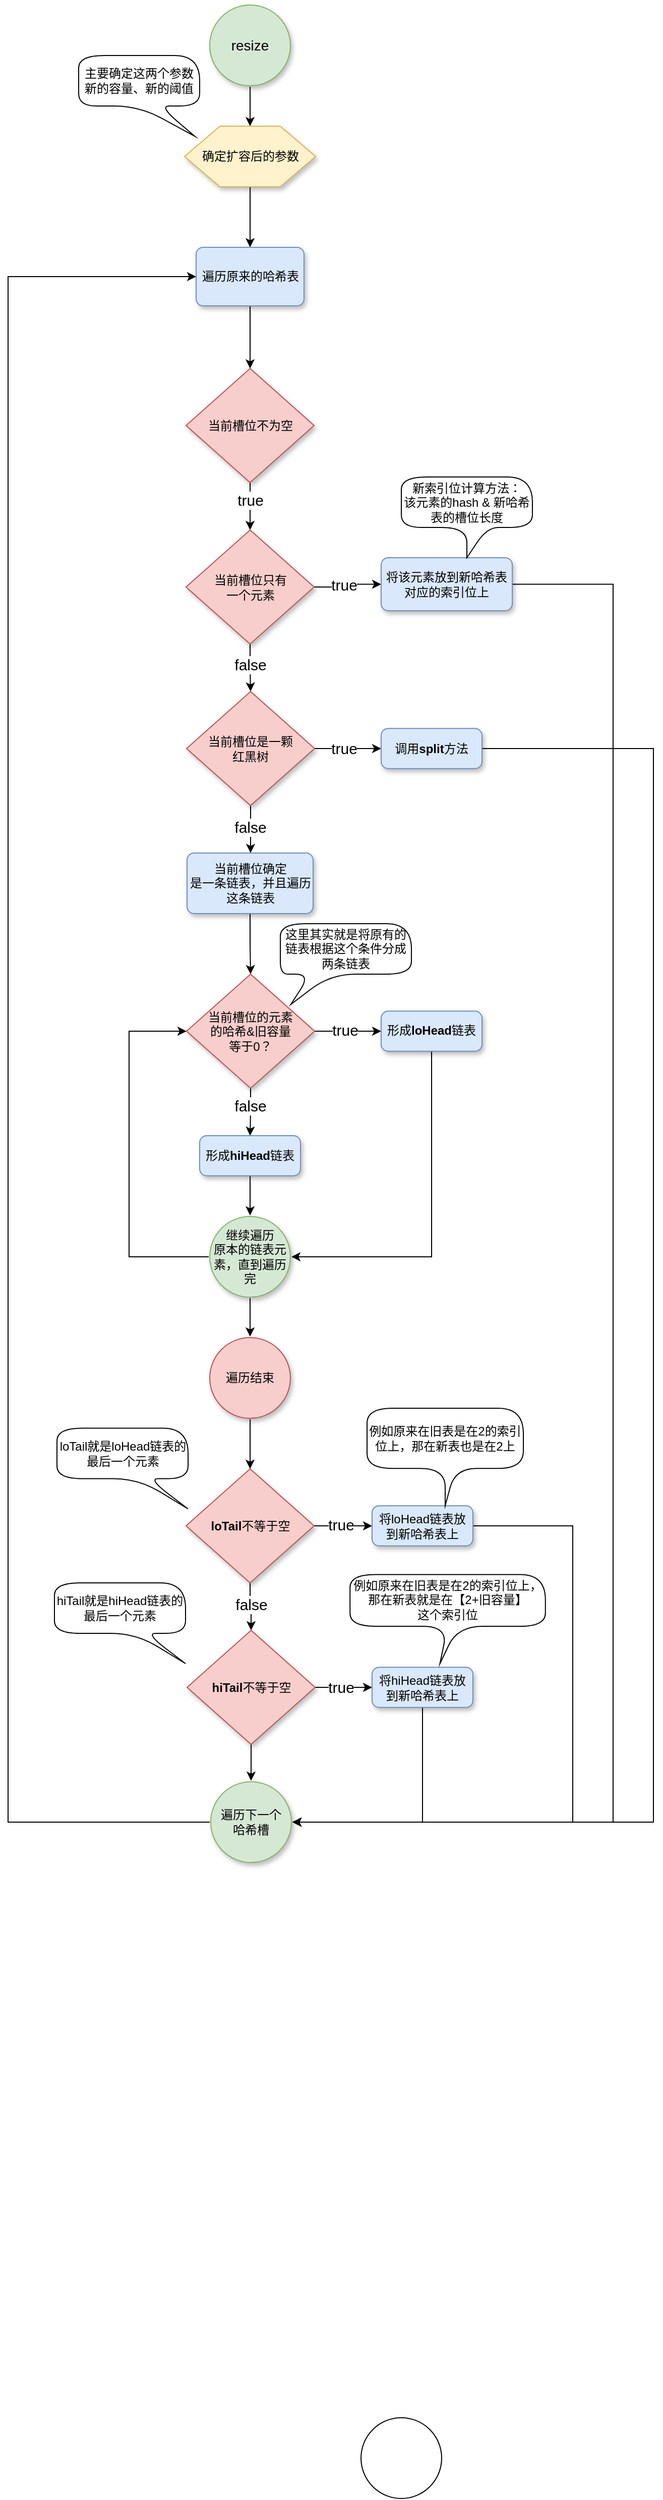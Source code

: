 <mxfile version="18.2.0" type="github">
  <diagram id="PuM2QEDBa-cXQWB-A6vJ" name="第 1 页">
    <mxGraphModel dx="1422" dy="762" grid="1" gridSize="10" guides="1" tooltips="1" connect="1" arrows="1" fold="1" page="0" pageScale="1" pageWidth="827" pageHeight="1169" math="0" shadow="0">
      <root>
        <mxCell id="0" />
        <mxCell id="1" parent="0" />
        <mxCell id="a2cnZ2QDwMQIBshHrTLa-3" value="" style="edgeStyle=orthogonalEdgeStyle;rounded=0;orthogonalLoop=1;jettySize=auto;html=1;" edge="1" parent="1" source="a2cnZ2QDwMQIBshHrTLa-1" target="a2cnZ2QDwMQIBshHrTLa-2">
          <mxGeometry relative="1" as="geometry" />
        </mxCell>
        <mxCell id="a2cnZ2QDwMQIBshHrTLa-1" value="resize" style="strokeWidth=1;html=1;shape=mxgraph.flowchart.start_2;whiteSpace=wrap;labelBorderColor=none;strokeColor=#82b366;perimeterSpacing=1;fillColor=#d5e8d4;shadow=1;fontSize=14;" vertex="1" parent="1">
          <mxGeometry x="400" y="40" width="80" height="80" as="geometry" />
        </mxCell>
        <mxCell id="a2cnZ2QDwMQIBshHrTLa-6" value="" style="edgeStyle=orthogonalEdgeStyle;rounded=0;orthogonalLoop=1;jettySize=auto;html=1;" edge="1" parent="1" source="a2cnZ2QDwMQIBshHrTLa-2" target="a2cnZ2QDwMQIBshHrTLa-5">
          <mxGeometry relative="1" as="geometry" />
        </mxCell>
        <mxCell id="a2cnZ2QDwMQIBshHrTLa-2" value="确定扩容后的参数" style="verticalLabelPosition=middle;verticalAlign=middle;html=1;shape=hexagon;perimeter=hexagonPerimeter2;arcSize=6;size=0.27;shadow=1;labelBorderColor=none;fontSize=12;strokeColor=#d6b656;strokeWidth=1;labelPosition=center;align=center;fillColor=#fff2cc;" vertex="1" parent="1">
          <mxGeometry x="375" y="160" width="130" height="60" as="geometry" />
        </mxCell>
        <mxCell id="a2cnZ2QDwMQIBshHrTLa-4" value="主要确定这两个参数新的容量、新的阈值" style="shape=callout;whiteSpace=wrap;html=1;perimeter=calloutPerimeter;rounded=1;arcSize=50;position2=0.96;" vertex="1" parent="1">
          <mxGeometry x="270" y="90" width="120" height="80" as="geometry" />
        </mxCell>
        <mxCell id="a2cnZ2QDwMQIBshHrTLa-8" value="" style="edgeStyle=orthogonalEdgeStyle;rounded=0;orthogonalLoop=1;jettySize=auto;html=1;" edge="1" parent="1" source="a2cnZ2QDwMQIBshHrTLa-5" target="a2cnZ2QDwMQIBshHrTLa-7">
          <mxGeometry relative="1" as="geometry" />
        </mxCell>
        <mxCell id="a2cnZ2QDwMQIBshHrTLa-5" value="遍历原来的哈希表" style="rounded=1;whiteSpace=wrap;html=1;absoluteArcSize=1;arcSize=14;strokeWidth=1;fillColor=#dae8fc;strokeColor=#6c8ebf;shadow=1;" vertex="1" parent="1">
          <mxGeometry x="386.5" y="280" width="107" height="58" as="geometry" />
        </mxCell>
        <mxCell id="a2cnZ2QDwMQIBshHrTLa-10" value="" style="edgeStyle=orthogonalEdgeStyle;rounded=0;orthogonalLoop=1;jettySize=auto;html=1;" edge="1" parent="1" source="a2cnZ2QDwMQIBshHrTLa-7" target="a2cnZ2QDwMQIBshHrTLa-9">
          <mxGeometry relative="1" as="geometry" />
        </mxCell>
        <mxCell id="a2cnZ2QDwMQIBshHrTLa-7" value="当前槽位不为空" style="strokeWidth=1;html=1;shape=mxgraph.flowchart.decision;whiteSpace=wrap;fillColor=#f8cecc;strokeColor=#b85450;shadow=1;" vertex="1" parent="1">
          <mxGeometry x="376.5" y="400" width="127" height="113" as="geometry" />
        </mxCell>
        <mxCell id="a2cnZ2QDwMQIBshHrTLa-13" value="" style="edgeStyle=orthogonalEdgeStyle;rounded=0;orthogonalLoop=1;jettySize=auto;html=1;fontSize=15;" edge="1" parent="1" source="a2cnZ2QDwMQIBshHrTLa-9" target="a2cnZ2QDwMQIBshHrTLa-12">
          <mxGeometry relative="1" as="geometry" />
        </mxCell>
        <mxCell id="a2cnZ2QDwMQIBshHrTLa-17" value="" style="edgeStyle=orthogonalEdgeStyle;rounded=0;orthogonalLoop=1;jettySize=auto;html=1;fontSize=15;" edge="1" parent="1" source="a2cnZ2QDwMQIBshHrTLa-9" target="a2cnZ2QDwMQIBshHrTLa-16">
          <mxGeometry relative="1" as="geometry" />
        </mxCell>
        <mxCell id="a2cnZ2QDwMQIBshHrTLa-9" value="当前槽位只有&lt;br&gt;一个元素" style="strokeWidth=1;html=1;shape=mxgraph.flowchart.decision;whiteSpace=wrap;fillColor=#f8cecc;strokeColor=#b85450;shadow=1;" vertex="1" parent="1">
          <mxGeometry x="376.5" y="560" width="127" height="113" as="geometry" />
        </mxCell>
        <mxCell id="a2cnZ2QDwMQIBshHrTLa-11" value="true" style="edgeLabel;html=1;align=center;verticalAlign=middle;resizable=0;points=[];fontSize=15;" vertex="1" connectable="0" parent="1">
          <mxGeometry x="440" y="530" as="geometry" />
        </mxCell>
        <mxCell id="a2cnZ2QDwMQIBshHrTLa-100" style="edgeStyle=orthogonalEdgeStyle;rounded=0;orthogonalLoop=1;jettySize=auto;html=1;exitX=1;exitY=0.5;exitDx=0;exitDy=0;fontSize=12;entryX=1;entryY=0.5;entryDx=0;entryDy=0;entryPerimeter=0;" edge="1" parent="1" source="a2cnZ2QDwMQIBshHrTLa-12" target="a2cnZ2QDwMQIBshHrTLa-94">
          <mxGeometry relative="1" as="geometry">
            <mxPoint x="970" y="2101" as="targetPoint" />
            <Array as="points">
              <mxPoint x="800" y="614" />
              <mxPoint x="800" y="1840" />
            </Array>
          </mxGeometry>
        </mxCell>
        <mxCell id="a2cnZ2QDwMQIBshHrTLa-12" value="将该元素放到新哈希表对应的索引位上" style="rounded=1;whiteSpace=wrap;html=1;absoluteArcSize=1;arcSize=14;strokeWidth=1;fillColor=#dae8fc;strokeColor=#6c8ebf;shadow=1;" vertex="1" parent="1">
          <mxGeometry x="570" y="587.5" width="130" height="52.5" as="geometry" />
        </mxCell>
        <mxCell id="a2cnZ2QDwMQIBshHrTLa-14" value="true" style="edgeLabel;html=1;align=center;verticalAlign=middle;resizable=0;points=[];fontSize=15;" vertex="1" connectable="0" parent="1">
          <mxGeometry x="461" y="538" as="geometry">
            <mxPoint x="72" y="76" as="offset" />
          </mxGeometry>
        </mxCell>
        <mxCell id="a2cnZ2QDwMQIBshHrTLa-15" value="新索引位计算方法：&lt;br&gt;该元素的hash &amp;amp;&amp;nbsp;新哈希表的槽位长度" style="shape=callout;whiteSpace=wrap;html=1;perimeter=calloutPerimeter;rounded=1;arcSize=50;position2=0.5;" vertex="1" parent="1">
          <mxGeometry x="590" y="507.5" width="130" height="80" as="geometry" />
        </mxCell>
        <mxCell id="a2cnZ2QDwMQIBshHrTLa-20" value="" style="edgeStyle=orthogonalEdgeStyle;rounded=0;orthogonalLoop=1;jettySize=auto;html=1;fontSize=15;" edge="1" parent="1" source="a2cnZ2QDwMQIBshHrTLa-16">
          <mxGeometry relative="1" as="geometry">
            <mxPoint x="440.5" y="880" as="targetPoint" />
          </mxGeometry>
        </mxCell>
        <mxCell id="a2cnZ2QDwMQIBshHrTLa-24" value="" style="edgeStyle=orthogonalEdgeStyle;rounded=0;orthogonalLoop=1;jettySize=auto;html=1;fontSize=15;" edge="1" parent="1" source="a2cnZ2QDwMQIBshHrTLa-16" target="a2cnZ2QDwMQIBshHrTLa-23">
          <mxGeometry relative="1" as="geometry" />
        </mxCell>
        <mxCell id="a2cnZ2QDwMQIBshHrTLa-16" value="当前槽位是一颗&lt;br&gt;红黑树" style="strokeWidth=1;html=1;shape=mxgraph.flowchart.decision;whiteSpace=wrap;fillColor=#f8cecc;strokeColor=#b85450;shadow=1;" vertex="1" parent="1">
          <mxGeometry x="377" y="720" width="127" height="113" as="geometry" />
        </mxCell>
        <mxCell id="a2cnZ2QDwMQIBshHrTLa-18" value="false" style="edgeLabel;html=1;align=center;verticalAlign=middle;resizable=0;points=[];fontSize=15;" vertex="1" connectable="0" parent="1">
          <mxGeometry x="426" y="542.5" as="geometry">
            <mxPoint x="14" y="150" as="offset" />
          </mxGeometry>
        </mxCell>
        <mxCell id="a2cnZ2QDwMQIBshHrTLa-21" value="false" style="edgeLabel;html=1;align=center;verticalAlign=middle;resizable=0;points=[];fontSize=15;" vertex="1" connectable="0" parent="1">
          <mxGeometry x="426" y="704" as="geometry">
            <mxPoint x="14" y="150" as="offset" />
          </mxGeometry>
        </mxCell>
        <mxCell id="a2cnZ2QDwMQIBshHrTLa-27" value="" style="edgeStyle=orthogonalEdgeStyle;rounded=0;orthogonalLoop=1;jettySize=auto;html=1;fontSize=15;" edge="1" parent="1" source="a2cnZ2QDwMQIBshHrTLa-22" target="a2cnZ2QDwMQIBshHrTLa-26">
          <mxGeometry relative="1" as="geometry" />
        </mxCell>
        <mxCell id="a2cnZ2QDwMQIBshHrTLa-22" value="当前槽位确定&lt;br&gt;是一条链表，并且遍历这条链表" style="rounded=1;whiteSpace=wrap;html=1;absoluteArcSize=1;arcSize=14;strokeWidth=1;fillColor=#dae8fc;strokeColor=#6c8ebf;shadow=1;" vertex="1" parent="1">
          <mxGeometry x="377.5" y="880" width="125" height="60" as="geometry" />
        </mxCell>
        <mxCell id="a2cnZ2QDwMQIBshHrTLa-101" style="edgeStyle=orthogonalEdgeStyle;rounded=0;orthogonalLoop=1;jettySize=auto;html=1;exitX=1;exitY=0.5;exitDx=0;exitDy=0;entryX=1;entryY=0.5;entryDx=0;entryDy=0;entryPerimeter=0;fontSize=12;" edge="1" parent="1" source="a2cnZ2QDwMQIBshHrTLa-23" target="a2cnZ2QDwMQIBshHrTLa-94">
          <mxGeometry relative="1" as="geometry">
            <Array as="points">
              <mxPoint x="840" y="777" />
              <mxPoint x="840" y="1840" />
            </Array>
          </mxGeometry>
        </mxCell>
        <mxCell id="a2cnZ2QDwMQIBshHrTLa-23" value="调用&lt;b&gt;split&lt;/b&gt;方法" style="rounded=1;whiteSpace=wrap;html=1;absoluteArcSize=1;arcSize=14;strokeWidth=1;fillColor=#dae8fc;strokeColor=#6c8ebf;shadow=1;" vertex="1" parent="1">
          <mxGeometry x="570" y="756.63" width="100" height="39.75" as="geometry" />
        </mxCell>
        <mxCell id="a2cnZ2QDwMQIBshHrTLa-25" value="true" style="edgeLabel;html=1;align=center;verticalAlign=middle;resizable=0;points=[];fontSize=15;" vertex="1" connectable="0" parent="1">
          <mxGeometry x="461" y="700" as="geometry">
            <mxPoint x="72" y="76" as="offset" />
          </mxGeometry>
        </mxCell>
        <mxCell id="a2cnZ2QDwMQIBshHrTLa-30" value="" style="edgeStyle=orthogonalEdgeStyle;rounded=0;orthogonalLoop=1;jettySize=auto;html=1;fontSize=15;" edge="1" parent="1" source="a2cnZ2QDwMQIBshHrTLa-26" target="a2cnZ2QDwMQIBshHrTLa-29">
          <mxGeometry relative="1" as="geometry" />
        </mxCell>
        <mxCell id="a2cnZ2QDwMQIBshHrTLa-33" value="" style="edgeStyle=orthogonalEdgeStyle;rounded=0;orthogonalLoop=1;jettySize=auto;html=1;fontSize=15;" edge="1" parent="1" source="a2cnZ2QDwMQIBshHrTLa-26" target="a2cnZ2QDwMQIBshHrTLa-32">
          <mxGeometry relative="1" as="geometry" />
        </mxCell>
        <mxCell id="a2cnZ2QDwMQIBshHrTLa-26" value="当前槽位的元素&lt;br&gt;的哈希&amp;amp;旧容量&lt;br&gt;等于0？" style="strokeWidth=1;html=1;shape=mxgraph.flowchart.decision;whiteSpace=wrap;fillColor=#f8cecc;strokeColor=#b85450;shadow=1;" vertex="1" parent="1">
          <mxGeometry x="377" y="1000" width="127" height="113" as="geometry" />
        </mxCell>
        <mxCell id="a2cnZ2QDwMQIBshHrTLa-28" value="这里其实就是将原有的链表根据这个条件分成两条链表" style="shape=callout;whiteSpace=wrap;html=1;perimeter=calloutPerimeter;rounded=1;arcSize=50;position2=0.08;size=30;position=0.23;" vertex="1" parent="1">
          <mxGeometry x="470" y="950" width="130" height="80" as="geometry" />
        </mxCell>
        <mxCell id="a2cnZ2QDwMQIBshHrTLa-71" style="edgeStyle=orthogonalEdgeStyle;rounded=0;orthogonalLoop=1;jettySize=auto;html=1;exitX=0.5;exitY=1;exitDx=0;exitDy=0;entryX=1;entryY=0.5;entryDx=0;entryDy=0;entryPerimeter=0;fontSize=12;" edge="1" parent="1" source="a2cnZ2QDwMQIBshHrTLa-29" target="a2cnZ2QDwMQIBshHrTLa-68">
          <mxGeometry relative="1" as="geometry" />
        </mxCell>
        <mxCell id="a2cnZ2QDwMQIBshHrTLa-29" value="形成&lt;b&gt;loHead&lt;/b&gt;链表" style="rounded=1;whiteSpace=wrap;html=1;absoluteArcSize=1;arcSize=14;strokeWidth=1;fillColor=#dae8fc;strokeColor=#6c8ebf;shadow=1;" vertex="1" parent="1">
          <mxGeometry x="570" y="1036.62" width="100" height="39.75" as="geometry" />
        </mxCell>
        <mxCell id="a2cnZ2QDwMQIBshHrTLa-31" value="true" style="edgeLabel;html=1;align=center;verticalAlign=middle;resizable=0;points=[];fontSize=15;" vertex="1" connectable="0" parent="1">
          <mxGeometry x="462" y="979" as="geometry">
            <mxPoint x="72" y="76" as="offset" />
          </mxGeometry>
        </mxCell>
        <mxCell id="a2cnZ2QDwMQIBshHrTLa-70" value="" style="edgeStyle=orthogonalEdgeStyle;rounded=0;orthogonalLoop=1;jettySize=auto;html=1;fontSize=12;" edge="1" parent="1" source="a2cnZ2QDwMQIBshHrTLa-32" target="a2cnZ2QDwMQIBshHrTLa-68">
          <mxGeometry relative="1" as="geometry" />
        </mxCell>
        <mxCell id="a2cnZ2QDwMQIBshHrTLa-32" value="形成&lt;b&gt;hiHead&lt;/b&gt;链表" style="rounded=1;whiteSpace=wrap;html=1;absoluteArcSize=1;arcSize=14;strokeWidth=1;fillColor=#dae8fc;strokeColor=#6c8ebf;shadow=1;" vertex="1" parent="1">
          <mxGeometry x="390" y="1160" width="100" height="39.75" as="geometry" />
        </mxCell>
        <mxCell id="a2cnZ2QDwMQIBshHrTLa-34" value="false" style="edgeLabel;html=1;align=center;verticalAlign=middle;resizable=0;points=[];fontSize=15;" vertex="1" connectable="0" parent="1">
          <mxGeometry x="426" y="980" as="geometry">
            <mxPoint x="14" y="150" as="offset" />
          </mxGeometry>
        </mxCell>
        <mxCell id="a2cnZ2QDwMQIBshHrTLa-88" style="edgeStyle=orthogonalEdgeStyle;rounded=0;orthogonalLoop=1;jettySize=auto;html=1;exitX=0;exitY=0.5;exitDx=0;exitDy=0;exitPerimeter=0;entryX=0;entryY=0.5;entryDx=0;entryDy=0;entryPerimeter=0;fontSize=12;" edge="1" parent="1" source="a2cnZ2QDwMQIBshHrTLa-68" target="a2cnZ2QDwMQIBshHrTLa-26">
          <mxGeometry relative="1" as="geometry">
            <Array as="points">
              <mxPoint x="320" y="1280" />
              <mxPoint x="320" y="1057" />
            </Array>
          </mxGeometry>
        </mxCell>
        <mxCell id="a2cnZ2QDwMQIBshHrTLa-93" value="" style="edgeStyle=orthogonalEdgeStyle;rounded=0;orthogonalLoop=1;jettySize=auto;html=1;fontSize=12;" edge="1" parent="1" source="a2cnZ2QDwMQIBshHrTLa-68" target="a2cnZ2QDwMQIBshHrTLa-89">
          <mxGeometry relative="1" as="geometry" />
        </mxCell>
        <mxCell id="a2cnZ2QDwMQIBshHrTLa-68" value="继续遍历&lt;br&gt;原本的链表元素，直到遍历完" style="strokeWidth=1;html=1;shape=mxgraph.flowchart.start_2;whiteSpace=wrap;labelBorderColor=none;strokeColor=#82b366;perimeterSpacing=1;fillColor=#d5e8d4;shadow=1;fontSize=12;" vertex="1" parent="1">
          <mxGeometry x="400" y="1240" width="80" height="80" as="geometry" />
        </mxCell>
        <mxCell id="a2cnZ2QDwMQIBshHrTLa-69" value="" style="ellipse;whiteSpace=wrap;html=1;aspect=fixed;rounded=1;fontSize=15;" vertex="1" parent="1">
          <mxGeometry x="550" y="2430" width="80" height="80" as="geometry" />
        </mxCell>
        <mxCell id="a2cnZ2QDwMQIBshHrTLa-73" value="" style="edgeStyle=orthogonalEdgeStyle;rounded=0;orthogonalLoop=1;jettySize=auto;html=1;fontSize=15;" edge="1" parent="1" source="a2cnZ2QDwMQIBshHrTLa-75" target="a2cnZ2QDwMQIBshHrTLa-77">
          <mxGeometry relative="1" as="geometry" />
        </mxCell>
        <mxCell id="a2cnZ2QDwMQIBshHrTLa-74" value="" style="edgeStyle=orthogonalEdgeStyle;rounded=0;orthogonalLoop=1;jettySize=auto;html=1;fontSize=15;" edge="1" parent="1" source="a2cnZ2QDwMQIBshHrTLa-75" target="a2cnZ2QDwMQIBshHrTLa-81">
          <mxGeometry relative="1" as="geometry" />
        </mxCell>
        <mxCell id="a2cnZ2QDwMQIBshHrTLa-75" value="&lt;b&gt;loTail&lt;/b&gt;不等于空" style="strokeWidth=1;html=1;shape=mxgraph.flowchart.decision;whiteSpace=wrap;fillColor=#f8cecc;strokeColor=#b85450;shadow=1;" vertex="1" parent="1">
          <mxGeometry x="376.5" y="1490" width="127" height="113" as="geometry" />
        </mxCell>
        <mxCell id="a2cnZ2QDwMQIBshHrTLa-76" value="loTail就是loHead链表的最后一个元素" style="shape=callout;whiteSpace=wrap;html=1;perimeter=calloutPerimeter;rounded=1;arcSize=50;position2=1;size=30;position=0.62;base=10;" vertex="1" parent="1">
          <mxGeometry x="248.5" y="1449.75" width="130" height="80" as="geometry" />
        </mxCell>
        <mxCell id="a2cnZ2QDwMQIBshHrTLa-98" style="edgeStyle=orthogonalEdgeStyle;rounded=0;orthogonalLoop=1;jettySize=auto;html=1;exitX=1;exitY=0.5;exitDx=0;exitDy=0;entryX=1;entryY=0.5;entryDx=0;entryDy=0;entryPerimeter=0;fontSize=12;" edge="1" parent="1" source="a2cnZ2QDwMQIBshHrTLa-77" target="a2cnZ2QDwMQIBshHrTLa-94">
          <mxGeometry relative="1" as="geometry">
            <Array as="points">
              <mxPoint x="760" y="1547" />
              <mxPoint x="760" y="1840" />
            </Array>
          </mxGeometry>
        </mxCell>
        <mxCell id="a2cnZ2QDwMQIBshHrTLa-77" value="将loHead链表放到新哈希表上" style="rounded=1;whiteSpace=wrap;html=1;absoluteArcSize=1;arcSize=14;strokeWidth=1;fillColor=#dae8fc;strokeColor=#6c8ebf;shadow=1;" vertex="1" parent="1">
          <mxGeometry x="561" y="1526.63" width="100" height="39.75" as="geometry" />
        </mxCell>
        <mxCell id="a2cnZ2QDwMQIBshHrTLa-78" value="true" style="edgeLabel;html=1;align=center;verticalAlign=middle;resizable=0;points=[];fontSize=15;" vertex="1" connectable="0" parent="1">
          <mxGeometry x="458" y="1469" as="geometry">
            <mxPoint x="72" y="76" as="offset" />
          </mxGeometry>
        </mxCell>
        <mxCell id="a2cnZ2QDwMQIBshHrTLa-79" value="例如原来在旧表是在2的索引位上，那在新表也是在2上" style="shape=callout;whiteSpace=wrap;html=1;perimeter=calloutPerimeter;rounded=1;arcSize=50;position2=0.5;size=37;position=0.5;base=10;" vertex="1" parent="1">
          <mxGeometry x="556" y="1430" width="155" height="96.63" as="geometry" />
        </mxCell>
        <mxCell id="a2cnZ2QDwMQIBshHrTLa-80" value="" style="edgeStyle=orthogonalEdgeStyle;rounded=0;orthogonalLoop=1;jettySize=auto;html=1;fontSize=15;" edge="1" parent="1" source="a2cnZ2QDwMQIBshHrTLa-81" target="a2cnZ2QDwMQIBshHrTLa-84">
          <mxGeometry relative="1" as="geometry" />
        </mxCell>
        <mxCell id="a2cnZ2QDwMQIBshHrTLa-95" value="" style="edgeStyle=orthogonalEdgeStyle;rounded=0;orthogonalLoop=1;jettySize=auto;html=1;fontSize=12;" edge="1" parent="1" source="a2cnZ2QDwMQIBshHrTLa-81" target="a2cnZ2QDwMQIBshHrTLa-94">
          <mxGeometry relative="1" as="geometry" />
        </mxCell>
        <mxCell id="a2cnZ2QDwMQIBshHrTLa-81" value="&lt;b&gt;hiTail&lt;/b&gt;不等于空" style="strokeWidth=1;html=1;shape=mxgraph.flowchart.decision;whiteSpace=wrap;fillColor=#f8cecc;strokeColor=#b85450;shadow=1;" vertex="1" parent="1">
          <mxGeometry x="377.5" y="1650" width="127" height="113" as="geometry" />
        </mxCell>
        <mxCell id="a2cnZ2QDwMQIBshHrTLa-82" value="false" style="edgeLabel;html=1;align=center;verticalAlign=middle;resizable=0;points=[];fontSize=15;" vertex="1" connectable="0" parent="1">
          <mxGeometry x="427" y="1473.32" as="geometry">
            <mxPoint x="14" y="150" as="offset" />
          </mxGeometry>
        </mxCell>
        <mxCell id="a2cnZ2QDwMQIBshHrTLa-83" value="hiTail就是hiHead链表的最后一个元素" style="shape=callout;whiteSpace=wrap;html=1;perimeter=calloutPerimeter;rounded=1;arcSize=50;position2=1;size=30;position=0.62;base=10;" vertex="1" parent="1">
          <mxGeometry x="246" y="1603" width="130" height="80" as="geometry" />
        </mxCell>
        <mxCell id="a2cnZ2QDwMQIBshHrTLa-96" style="edgeStyle=orthogonalEdgeStyle;rounded=0;orthogonalLoop=1;jettySize=auto;html=1;exitX=0.5;exitY=1;exitDx=0;exitDy=0;entryX=1;entryY=0.5;entryDx=0;entryDy=0;entryPerimeter=0;fontSize=12;" edge="1" parent="1" source="a2cnZ2QDwMQIBshHrTLa-84" target="a2cnZ2QDwMQIBshHrTLa-94">
          <mxGeometry relative="1" as="geometry" />
        </mxCell>
        <mxCell id="a2cnZ2QDwMQIBshHrTLa-84" value="将hiHead链表放到新哈希表上" style="rounded=1;whiteSpace=wrap;html=1;absoluteArcSize=1;arcSize=14;strokeWidth=1;fillColor=#dae8fc;strokeColor=#6c8ebf;shadow=1;" vertex="1" parent="1">
          <mxGeometry x="561" y="1686.63" width="100" height="39.75" as="geometry" />
        </mxCell>
        <mxCell id="a2cnZ2QDwMQIBshHrTLa-85" value="true" style="edgeLabel;html=1;align=center;verticalAlign=middle;resizable=0;points=[];fontSize=15;" vertex="1" connectable="0" parent="1">
          <mxGeometry x="458" y="1630" as="geometry">
            <mxPoint x="72" y="76" as="offset" />
          </mxGeometry>
        </mxCell>
        <mxCell id="a2cnZ2QDwMQIBshHrTLa-86" value="例如原来在旧表是在2的索引位上，那在新表就是在【2+旧容量】&lt;br&gt;这个索引位" style="shape=callout;whiteSpace=wrap;html=1;perimeter=calloutPerimeter;rounded=1;arcSize=50;position2=0.46;size=37;position=0.5;base=10;" vertex="1" parent="1">
          <mxGeometry x="539.13" y="1594.69" width="193.75" height="88.31" as="geometry" />
        </mxCell>
        <mxCell id="a2cnZ2QDwMQIBshHrTLa-92" value="" style="edgeStyle=orthogonalEdgeStyle;rounded=0;orthogonalLoop=1;jettySize=auto;html=1;fontSize=12;" edge="1" parent="1" source="a2cnZ2QDwMQIBshHrTLa-89" target="a2cnZ2QDwMQIBshHrTLa-75">
          <mxGeometry relative="1" as="geometry" />
        </mxCell>
        <mxCell id="a2cnZ2QDwMQIBshHrTLa-89" value="遍历结束" style="strokeWidth=1;html=1;shape=mxgraph.flowchart.start_2;whiteSpace=wrap;labelBorderColor=none;strokeColor=#b85450;perimeterSpacing=1;fillColor=#f8cecc;shadow=1;fontSize=12;" vertex="1" parent="1">
          <mxGeometry x="400" y="1360" width="80" height="80" as="geometry" />
        </mxCell>
        <mxCell id="a2cnZ2QDwMQIBshHrTLa-99" style="edgeStyle=orthogonalEdgeStyle;rounded=0;orthogonalLoop=1;jettySize=auto;html=1;exitX=0;exitY=0.5;exitDx=0;exitDy=0;exitPerimeter=0;entryX=0;entryY=0.5;entryDx=0;entryDy=0;fontSize=12;" edge="1" parent="1" source="a2cnZ2QDwMQIBshHrTLa-94" target="a2cnZ2QDwMQIBshHrTLa-5">
          <mxGeometry relative="1" as="geometry">
            <Array as="points">
              <mxPoint x="200" y="1840" />
              <mxPoint x="200" y="309" />
            </Array>
          </mxGeometry>
        </mxCell>
        <mxCell id="a2cnZ2QDwMQIBshHrTLa-94" value="遍历下一个&lt;br&gt;哈希槽" style="strokeWidth=1;html=1;shape=mxgraph.flowchart.start_2;whiteSpace=wrap;labelBorderColor=none;strokeColor=#82b366;perimeterSpacing=1;fillColor=#d5e8d4;shadow=1;fontSize=12;" vertex="1" parent="1">
          <mxGeometry x="401" y="1800" width="80" height="80" as="geometry" />
        </mxCell>
      </root>
    </mxGraphModel>
  </diagram>
</mxfile>

